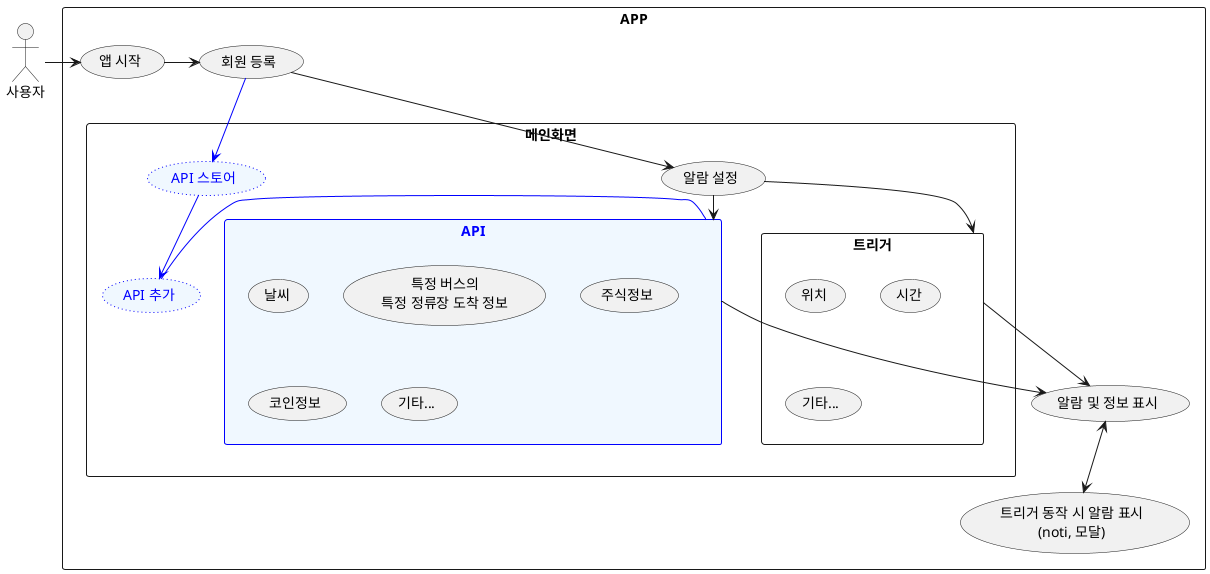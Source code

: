 @startuml app

'left to right direction

actor "사용자" as user
rectangle APP {
  usecase "앱 시작" as S1
  usecase "회원 등록" as S2

  rectangle 메인화면 as M {
    usecase "알람 설정" as S3
    usecase "API 스토어" as S31 #aliceblue;line:blue;line.dotted;text:blue
    usecase "API 추가" as S32 #aliceblue;line:blue;line.dotted;text:blue

        
    rectangle 트리거 as T {
        usecase "위치" as T1
        usecase "시간" as T2
        usecase "기타..." as T3
    }

    rectangle API as A #aliceblue;line:blue;text:blue {
        usecase "날씨" as A1
        usecase "특정 버스의\n특정 정류장 도착 정보" as A2
        usecase "주식정보" as A3
        usecase "코인정보" as A4
        usecase "기타..." as A5
    }
  }

  usecase "알람 및 정보 표시" as S4 
  usecase "트리거 동작 시 알람 표시\n(noti, 모달)" as S5

}

user -> S1
S1 -> S2
S2 -down-> S3 
S2 -down-> S31 #blue
S31 -down-> S32 #blue
S32 -right- A #blue
S3 -down-> T
S3 -down-> A
T -down-> S4
A -right-> S4
S4 <-down-> S5

@enduml

'https://raw.githubusercontent.com/Team-Kelly/Requirements/main/uml/usecase/app.puml